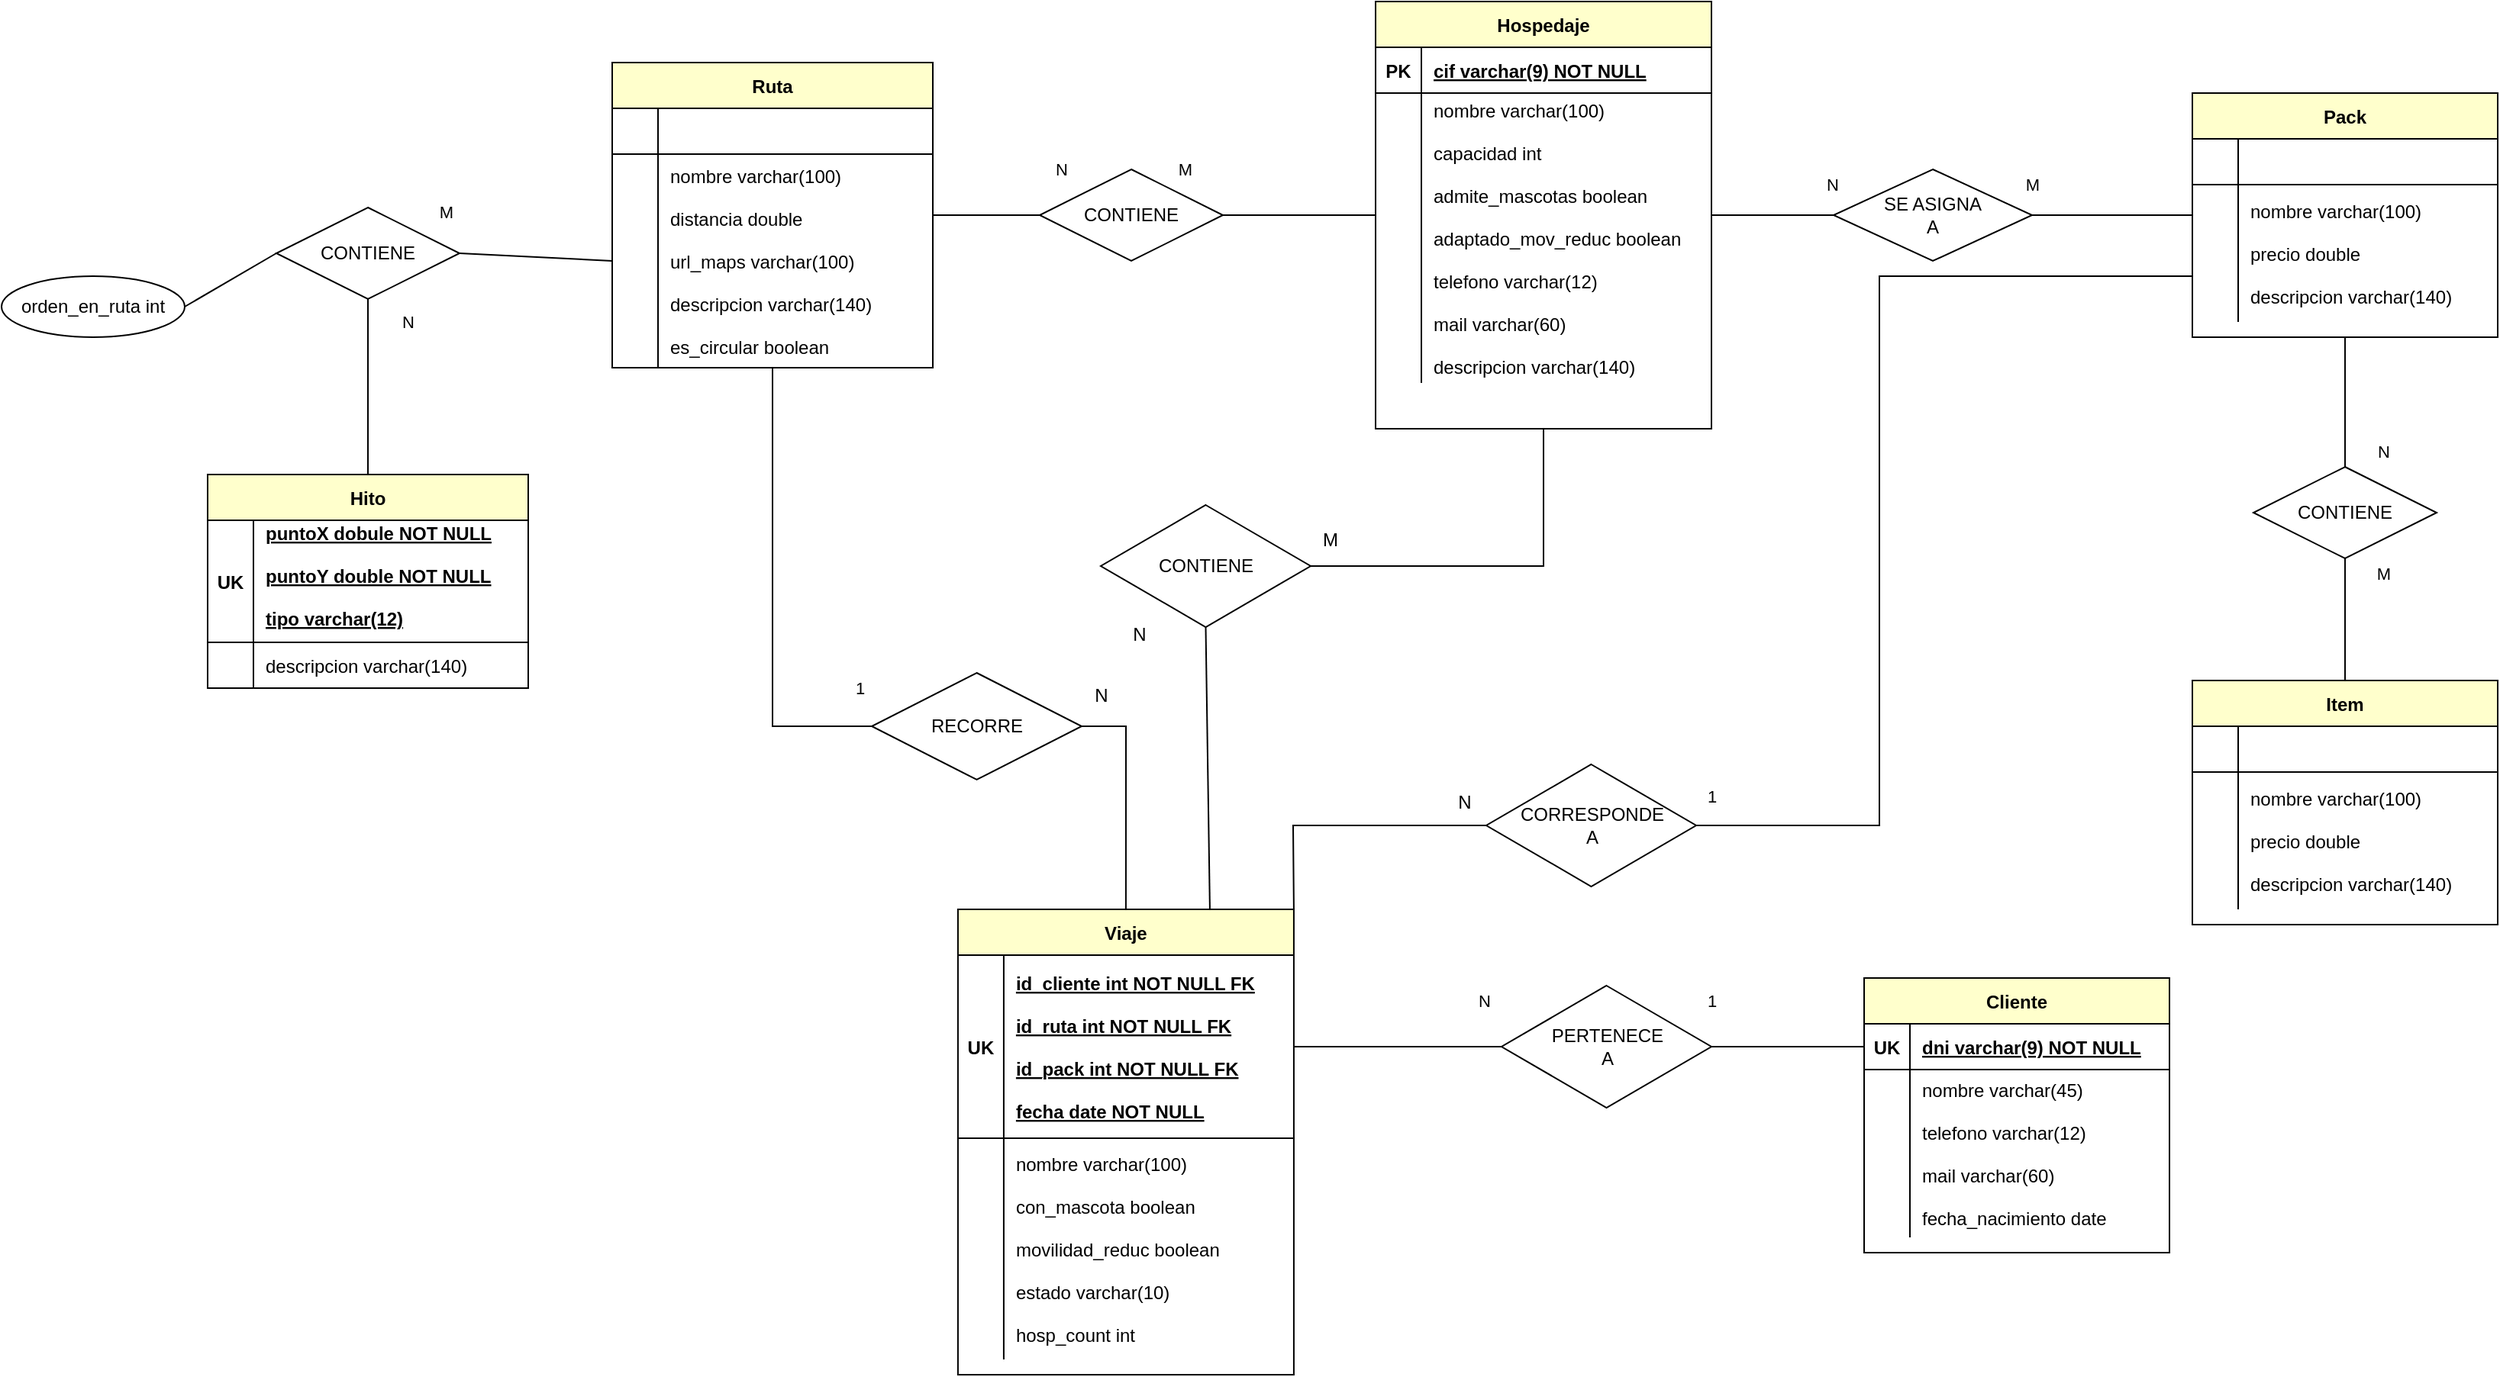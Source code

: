 <mxfile version="26.2.12">
  <diagram id="R2lEEEUBdFMjLlhIrx00" name="Page-1">
    <mxGraphModel dx="2040" dy="2210" grid="1" gridSize="10" guides="1" tooltips="1" connect="1" arrows="1" fold="1" page="1" pageScale="1" pageWidth="850" pageHeight="1100" math="0" shadow="0" extFonts="Permanent Marker^https://fonts.googleapis.com/css?family=Permanent+Marker">
      <root>
        <mxCell id="0" />
        <mxCell id="1" parent="0" />
        <mxCell id="Zo_2bjMGARa7aGYyb3JN-71" value="Cliente" style="shape=table;startSize=30;container=1;collapsible=1;childLayout=tableLayout;fixedRows=1;rowLines=0;fontStyle=1;align=center;resizeLast=1;fillColor=#FFFFCC;" parent="1" vertex="1">
          <mxGeometry x="1250" y="-440" width="200" height="180" as="geometry">
            <mxRectangle x="770" y="560" width="80" height="30" as="alternateBounds" />
          </mxGeometry>
        </mxCell>
        <mxCell id="Zo_2bjMGARa7aGYyb3JN-72" value="" style="shape=partialRectangle;collapsible=0;dropTarget=0;pointerEvents=0;fillColor=none;points=[[0,0.5],[1,0.5]];portConstraint=eastwest;top=0;left=0;right=0;bottom=1;" parent="Zo_2bjMGARa7aGYyb3JN-71" vertex="1">
          <mxGeometry y="30" width="200" height="30" as="geometry" />
        </mxCell>
        <mxCell id="Zo_2bjMGARa7aGYyb3JN-73" value="UK" style="shape=partialRectangle;overflow=hidden;connectable=0;fillColor=none;top=0;left=0;bottom=0;right=0;fontStyle=1;" parent="Zo_2bjMGARa7aGYyb3JN-72" vertex="1">
          <mxGeometry width="30" height="30" as="geometry">
            <mxRectangle width="30" height="30" as="alternateBounds" />
          </mxGeometry>
        </mxCell>
        <mxCell id="Zo_2bjMGARa7aGYyb3JN-74" value="dni varchar(9) NOT NULL" style="shape=partialRectangle;overflow=hidden;connectable=0;fillColor=none;top=0;left=0;bottom=0;right=0;align=left;spacingLeft=6;fontStyle=5;" parent="Zo_2bjMGARa7aGYyb3JN-72" vertex="1">
          <mxGeometry x="30" width="170" height="30" as="geometry">
            <mxRectangle width="170" height="30" as="alternateBounds" />
          </mxGeometry>
        </mxCell>
        <mxCell id="Zo_2bjMGARa7aGYyb3JN-75" value="" style="shape=partialRectangle;collapsible=0;dropTarget=0;pointerEvents=0;fillColor=none;points=[[0,0.5],[1,0.5]];portConstraint=eastwest;top=0;left=0;right=0;bottom=0;" parent="Zo_2bjMGARa7aGYyb3JN-71" vertex="1">
          <mxGeometry y="60" width="200" height="110" as="geometry" />
        </mxCell>
        <mxCell id="Zo_2bjMGARa7aGYyb3JN-76" value="" style="shape=partialRectangle;overflow=hidden;connectable=0;fillColor=none;top=0;left=0;bottom=0;right=0;" parent="Zo_2bjMGARa7aGYyb3JN-75" vertex="1">
          <mxGeometry width="30" height="110" as="geometry">
            <mxRectangle width="30" height="110" as="alternateBounds" />
          </mxGeometry>
        </mxCell>
        <mxCell id="Zo_2bjMGARa7aGYyb3JN-77" value="nombre varchar(45)&#xa;&#xa;telefono varchar(12)&#xa;&#xa;mail varchar(60)&#xa;&#xa;fecha_nacimiento date" style="shape=partialRectangle;overflow=hidden;connectable=0;fillColor=none;top=0;left=0;bottom=0;right=0;align=left;spacingLeft=6;" parent="Zo_2bjMGARa7aGYyb3JN-75" vertex="1">
          <mxGeometry x="30" width="170" height="110" as="geometry">
            <mxRectangle width="170" height="110" as="alternateBounds" />
          </mxGeometry>
        </mxCell>
        <mxCell id="Zo_2bjMGARa7aGYyb3JN-78" value="Hospedaje" style="shape=table;startSize=30;container=1;collapsible=1;childLayout=tableLayout;fixedRows=1;rowLines=0;fontStyle=1;align=center;resizeLast=1;fillColor=#FFFFCC;" parent="1" vertex="1">
          <mxGeometry x="930" y="-1080" width="220" height="280" as="geometry">
            <mxRectangle x="565" y="80" width="100" height="30" as="alternateBounds" />
          </mxGeometry>
        </mxCell>
        <mxCell id="Zo_2bjMGARa7aGYyb3JN-79" value="" style="shape=partialRectangle;collapsible=0;dropTarget=0;pointerEvents=0;fillColor=none;points=[[0,0.5],[1,0.5]];portConstraint=eastwest;top=0;left=0;right=0;bottom=1;" parent="Zo_2bjMGARa7aGYyb3JN-78" vertex="1">
          <mxGeometry y="30" width="220" height="30" as="geometry" />
        </mxCell>
        <mxCell id="Zo_2bjMGARa7aGYyb3JN-80" value="PK" style="shape=partialRectangle;overflow=hidden;connectable=0;fillColor=none;top=0;left=0;bottom=0;right=0;fontStyle=1;" parent="Zo_2bjMGARa7aGYyb3JN-79" vertex="1">
          <mxGeometry width="30" height="30" as="geometry">
            <mxRectangle width="30" height="30" as="alternateBounds" />
          </mxGeometry>
        </mxCell>
        <mxCell id="Zo_2bjMGARa7aGYyb3JN-81" value="cif varchar(9) NOT NULL" style="shape=partialRectangle;overflow=hidden;connectable=0;fillColor=none;top=0;left=0;bottom=0;right=0;align=left;spacingLeft=6;fontStyle=5;" parent="Zo_2bjMGARa7aGYyb3JN-79" vertex="1">
          <mxGeometry x="30" width="190" height="30" as="geometry">
            <mxRectangle width="190" height="30" as="alternateBounds" />
          </mxGeometry>
        </mxCell>
        <mxCell id="Zo_2bjMGARa7aGYyb3JN-82" value="" style="shape=partialRectangle;collapsible=0;dropTarget=0;pointerEvents=0;fillColor=none;points=[[0,0.5],[1,0.5]];portConstraint=eastwest;top=0;left=0;right=0;bottom=0;" parent="Zo_2bjMGARa7aGYyb3JN-78" vertex="1">
          <mxGeometry y="60" width="220" height="190" as="geometry" />
        </mxCell>
        <mxCell id="Zo_2bjMGARa7aGYyb3JN-83" value="" style="shape=partialRectangle;overflow=hidden;connectable=0;fillColor=none;top=0;left=0;bottom=0;right=0;" parent="Zo_2bjMGARa7aGYyb3JN-82" vertex="1">
          <mxGeometry width="30" height="190" as="geometry">
            <mxRectangle width="30" height="190" as="alternateBounds" />
          </mxGeometry>
        </mxCell>
        <mxCell id="Zo_2bjMGARa7aGYyb3JN-84" value="nombre varchar(100)&#xa;&#xa;capacidad int&#xa;&#xa;admite_mascotas boolean&#xa;&#xa;adaptado_mov_reduc boolean&#xa;&#xa;telefono varchar(12)&#xa;&#xa;mail varchar(60)&#xa;&#xa;descripcion varchar(140)" style="shape=partialRectangle;overflow=hidden;connectable=0;fillColor=none;top=0;left=0;bottom=0;right=0;align=left;spacingLeft=6;" parent="Zo_2bjMGARa7aGYyb3JN-82" vertex="1">
          <mxGeometry x="30" width="190" height="190" as="geometry">
            <mxRectangle width="190" height="190" as="alternateBounds" />
          </mxGeometry>
        </mxCell>
        <mxCell id="Zo_2bjMGARa7aGYyb3JN-85" value="Ruta" style="shape=table;startSize=30;container=1;collapsible=1;childLayout=tableLayout;fixedRows=1;rowLines=0;fontStyle=1;align=center;resizeLast=1;fillColor=#FFFFCC;" parent="1" vertex="1">
          <mxGeometry x="430" y="-1040" width="210" height="200" as="geometry">
            <mxRectangle x="80" y="80" width="70" height="30" as="alternateBounds" />
          </mxGeometry>
        </mxCell>
        <mxCell id="Zo_2bjMGARa7aGYyb3JN-86" value="" style="shape=partialRectangle;collapsible=0;dropTarget=0;pointerEvents=0;fillColor=none;points=[[0,0.5],[1,0.5]];portConstraint=eastwest;top=0;left=0;right=0;bottom=1;" parent="Zo_2bjMGARa7aGYyb3JN-85" vertex="1">
          <mxGeometry y="30" width="210" height="30" as="geometry" />
        </mxCell>
        <mxCell id="Zo_2bjMGARa7aGYyb3JN-87" value="" style="shape=partialRectangle;overflow=hidden;connectable=0;fillColor=none;top=0;left=0;bottom=0;right=0;fontStyle=1;" parent="Zo_2bjMGARa7aGYyb3JN-86" vertex="1">
          <mxGeometry width="30" height="30" as="geometry">
            <mxRectangle width="30" height="30" as="alternateBounds" />
          </mxGeometry>
        </mxCell>
        <mxCell id="Zo_2bjMGARa7aGYyb3JN-88" value="" style="shape=partialRectangle;overflow=hidden;connectable=0;fillColor=none;top=0;left=0;bottom=0;right=0;align=left;spacingLeft=6;fontStyle=5;" parent="Zo_2bjMGARa7aGYyb3JN-86" vertex="1">
          <mxGeometry x="30" width="180" height="30" as="geometry">
            <mxRectangle width="180" height="30" as="alternateBounds" />
          </mxGeometry>
        </mxCell>
        <mxCell id="Zo_2bjMGARa7aGYyb3JN-89" value="" style="shape=partialRectangle;collapsible=0;dropTarget=0;pointerEvents=0;fillColor=none;points=[[0,0.5],[1,0.5]];portConstraint=eastwest;top=0;left=0;right=0;bottom=0;" parent="Zo_2bjMGARa7aGYyb3JN-85" vertex="1">
          <mxGeometry y="60" width="210" height="140" as="geometry" />
        </mxCell>
        <mxCell id="Zo_2bjMGARa7aGYyb3JN-90" value="" style="shape=partialRectangle;overflow=hidden;connectable=0;fillColor=none;top=0;left=0;bottom=0;right=0;" parent="Zo_2bjMGARa7aGYyb3JN-89" vertex="1">
          <mxGeometry width="30" height="140" as="geometry">
            <mxRectangle width="30" height="140" as="alternateBounds" />
          </mxGeometry>
        </mxCell>
        <mxCell id="Zo_2bjMGARa7aGYyb3JN-91" value="nombre varchar(100)&#xa;&#xa;distancia double&#xa;&#xa;url_maps varchar(100)&#xa;&#xa;descripcion varchar(140)&#xa;&#xa;es_circular boolean" style="shape=partialRectangle;overflow=hidden;connectable=0;fillColor=none;top=0;left=0;bottom=0;right=0;align=left;spacingLeft=6;" parent="Zo_2bjMGARa7aGYyb3JN-89" vertex="1">
          <mxGeometry x="30" width="180" height="140" as="geometry">
            <mxRectangle width="180" height="140" as="alternateBounds" />
          </mxGeometry>
        </mxCell>
        <mxCell id="Zo_2bjMGARa7aGYyb3JN-92" value="Item" style="shape=table;startSize=30;container=1;collapsible=1;childLayout=tableLayout;fixedRows=1;rowLines=0;fontStyle=1;align=center;resizeLast=1;fillColor=#FFFFCC;" parent="1" vertex="1">
          <mxGeometry x="1465" y="-635" width="200" height="160" as="geometry">
            <mxRectangle x="1115" y="400" width="60" height="30" as="alternateBounds" />
          </mxGeometry>
        </mxCell>
        <mxCell id="Zo_2bjMGARa7aGYyb3JN-93" value="" style="shape=partialRectangle;collapsible=0;dropTarget=0;pointerEvents=0;fillColor=none;points=[[0,0.5],[1,0.5]];portConstraint=eastwest;top=0;left=0;right=0;bottom=1;" parent="Zo_2bjMGARa7aGYyb3JN-92" vertex="1">
          <mxGeometry y="30" width="200" height="30" as="geometry" />
        </mxCell>
        <mxCell id="Zo_2bjMGARa7aGYyb3JN-94" value="" style="shape=partialRectangle;overflow=hidden;connectable=0;fillColor=none;top=0;left=0;bottom=0;right=0;fontStyle=1;" parent="Zo_2bjMGARa7aGYyb3JN-93" vertex="1">
          <mxGeometry width="30" height="30" as="geometry">
            <mxRectangle width="30" height="30" as="alternateBounds" />
          </mxGeometry>
        </mxCell>
        <mxCell id="Zo_2bjMGARa7aGYyb3JN-95" value="" style="shape=partialRectangle;overflow=hidden;connectable=0;fillColor=none;top=0;left=0;bottom=0;right=0;align=left;spacingLeft=6;fontStyle=5;" parent="Zo_2bjMGARa7aGYyb3JN-93" vertex="1">
          <mxGeometry x="30" width="170" height="30" as="geometry">
            <mxRectangle width="170" height="30" as="alternateBounds" />
          </mxGeometry>
        </mxCell>
        <mxCell id="Zo_2bjMGARa7aGYyb3JN-96" value="" style="shape=partialRectangle;collapsible=0;dropTarget=0;pointerEvents=0;fillColor=none;points=[[0,0.5],[1,0.5]];portConstraint=eastwest;top=0;left=0;right=0;bottom=0;" parent="Zo_2bjMGARa7aGYyb3JN-92" vertex="1">
          <mxGeometry y="60" width="200" height="90" as="geometry" />
        </mxCell>
        <mxCell id="Zo_2bjMGARa7aGYyb3JN-97" value="" style="shape=partialRectangle;overflow=hidden;connectable=0;fillColor=none;top=0;left=0;bottom=0;right=0;" parent="Zo_2bjMGARa7aGYyb3JN-96" vertex="1">
          <mxGeometry width="30" height="90" as="geometry">
            <mxRectangle width="30" height="90" as="alternateBounds" />
          </mxGeometry>
        </mxCell>
        <mxCell id="Zo_2bjMGARa7aGYyb3JN-98" value="nombre varchar(100)&#xa;&#xa;precio double&#xa;&#xa;descripcion varchar(140)" style="shape=partialRectangle;overflow=hidden;connectable=0;fillColor=none;top=0;left=0;bottom=0;right=0;align=left;spacingLeft=6;" parent="Zo_2bjMGARa7aGYyb3JN-96" vertex="1">
          <mxGeometry x="30" width="170" height="90" as="geometry">
            <mxRectangle width="170" height="90" as="alternateBounds" />
          </mxGeometry>
        </mxCell>
        <mxCell id="Zo_2bjMGARa7aGYyb3JN-99" value="Pack" style="shape=table;startSize=30;container=1;collapsible=1;childLayout=tableLayout;fixedRows=1;rowLines=0;fontStyle=1;align=center;resizeLast=1;fillColor=#FFFFCC;" parent="1" vertex="1">
          <mxGeometry x="1465" y="-1020" width="200" height="160" as="geometry">
            <mxRectangle x="1040" y="80" width="70" height="30" as="alternateBounds" />
          </mxGeometry>
        </mxCell>
        <mxCell id="Zo_2bjMGARa7aGYyb3JN-100" value="" style="shape=partialRectangle;collapsible=0;dropTarget=0;pointerEvents=0;fillColor=none;points=[[0,0.5],[1,0.5]];portConstraint=eastwest;top=0;left=0;right=0;bottom=1;" parent="Zo_2bjMGARa7aGYyb3JN-99" vertex="1">
          <mxGeometry y="30" width="200" height="30" as="geometry" />
        </mxCell>
        <mxCell id="Zo_2bjMGARa7aGYyb3JN-101" value="" style="shape=partialRectangle;overflow=hidden;connectable=0;fillColor=none;top=0;left=0;bottom=0;right=0;fontStyle=1;" parent="Zo_2bjMGARa7aGYyb3JN-100" vertex="1">
          <mxGeometry width="30" height="30" as="geometry">
            <mxRectangle width="30" height="30" as="alternateBounds" />
          </mxGeometry>
        </mxCell>
        <mxCell id="Zo_2bjMGARa7aGYyb3JN-102" value="" style="shape=partialRectangle;overflow=hidden;connectable=0;fillColor=none;top=0;left=0;bottom=0;right=0;align=left;spacingLeft=6;fontStyle=5;" parent="Zo_2bjMGARa7aGYyb3JN-100" vertex="1">
          <mxGeometry x="30" width="170" height="30" as="geometry">
            <mxRectangle width="170" height="30" as="alternateBounds" />
          </mxGeometry>
        </mxCell>
        <mxCell id="Zo_2bjMGARa7aGYyb3JN-103" value="" style="shape=partialRectangle;collapsible=0;dropTarget=0;pointerEvents=0;fillColor=none;points=[[0,0.5],[1,0.5]];portConstraint=eastwest;top=0;left=0;right=0;bottom=0;" parent="Zo_2bjMGARa7aGYyb3JN-99" vertex="1">
          <mxGeometry y="60" width="200" height="90" as="geometry" />
        </mxCell>
        <mxCell id="Zo_2bjMGARa7aGYyb3JN-104" value="" style="shape=partialRectangle;overflow=hidden;connectable=0;fillColor=none;top=0;left=0;bottom=0;right=0;" parent="Zo_2bjMGARa7aGYyb3JN-103" vertex="1">
          <mxGeometry width="30" height="90" as="geometry">
            <mxRectangle width="30" height="90" as="alternateBounds" />
          </mxGeometry>
        </mxCell>
        <mxCell id="Zo_2bjMGARa7aGYyb3JN-105" value="nombre varchar(100)&#xa;&#xa;precio double&#xa;&#xa;descripcion varchar(140)" style="shape=partialRectangle;overflow=hidden;connectable=0;fillColor=none;top=0;left=0;bottom=0;right=0;align=left;spacingLeft=6;" parent="Zo_2bjMGARa7aGYyb3JN-103" vertex="1">
          <mxGeometry x="30" width="170" height="90" as="geometry">
            <mxRectangle width="170" height="90" as="alternateBounds" />
          </mxGeometry>
        </mxCell>
        <mxCell id="Zo_2bjMGARa7aGYyb3JN-106" value="Viaje" style="shape=table;startSize=30;container=1;collapsible=1;childLayout=tableLayout;fixedRows=1;rowLines=0;fontStyle=1;align=center;resizeLast=1;fillColor=#FFFFCC;" parent="1" vertex="1">
          <mxGeometry x="656.46" y="-485" width="220" height="305" as="geometry">
            <mxRectangle x="301.46" y="560" width="90" height="30" as="alternateBounds" />
          </mxGeometry>
        </mxCell>
        <mxCell id="Zo_2bjMGARa7aGYyb3JN-107" value="" style="shape=partialRectangle;collapsible=0;dropTarget=0;pointerEvents=0;fillColor=none;points=[[0,0.5],[1,0.5]];portConstraint=eastwest;top=0;left=0;right=0;bottom=1;" parent="Zo_2bjMGARa7aGYyb3JN-106" vertex="1">
          <mxGeometry y="30" width="220" height="120" as="geometry" />
        </mxCell>
        <mxCell id="Zo_2bjMGARa7aGYyb3JN-108" value="UK" style="shape=partialRectangle;overflow=hidden;connectable=0;fillColor=none;top=0;left=0;bottom=0;right=0;fontStyle=1;align=center;" parent="Zo_2bjMGARa7aGYyb3JN-107" vertex="1">
          <mxGeometry width="30" height="120" as="geometry">
            <mxRectangle width="30" height="120" as="alternateBounds" />
          </mxGeometry>
        </mxCell>
        <mxCell id="Zo_2bjMGARa7aGYyb3JN-109" value="id_cliente int NOT NULL FK&#xa;&#xa;id_ruta int NOT NULL FK&#xa;&#xa;id_pack int NOT NULL FK&#xa;&#xa;fecha date NOT NULL" style="shape=partialRectangle;overflow=hidden;connectable=0;fillColor=none;top=0;left=0;bottom=0;right=0;align=left;spacingLeft=6;fontStyle=5;" parent="Zo_2bjMGARa7aGYyb3JN-107" vertex="1">
          <mxGeometry x="30" width="190" height="120" as="geometry">
            <mxRectangle width="190" height="120" as="alternateBounds" />
          </mxGeometry>
        </mxCell>
        <mxCell id="Zo_2bjMGARa7aGYyb3JN-110" value="" style="shape=partialRectangle;collapsible=0;dropTarget=0;pointerEvents=0;fillColor=none;points=[[0,0.5],[1,0.5]];portConstraint=eastwest;top=0;left=0;right=0;bottom=0;" parent="Zo_2bjMGARa7aGYyb3JN-106" vertex="1">
          <mxGeometry y="150" width="220" height="145" as="geometry" />
        </mxCell>
        <mxCell id="Zo_2bjMGARa7aGYyb3JN-111" value="" style="shape=partialRectangle;overflow=hidden;connectable=0;fillColor=none;top=0;left=0;bottom=0;right=0;" parent="Zo_2bjMGARa7aGYyb3JN-110" vertex="1">
          <mxGeometry width="30" height="145" as="geometry">
            <mxRectangle width="30" height="145" as="alternateBounds" />
          </mxGeometry>
        </mxCell>
        <mxCell id="Zo_2bjMGARa7aGYyb3JN-112" value="nombre varchar(100)&#xa;&#xa;con_mascota boolean&#xa;&#xa;movilidad_reduc boolean&#xa;&#xa;estado varchar(10)&#xa;&#xa;hosp_count int" style="shape=partialRectangle;overflow=hidden;connectable=0;fillColor=none;top=0;left=0;bottom=0;right=0;align=left;spacingLeft=6;" parent="Zo_2bjMGARa7aGYyb3JN-110" vertex="1">
          <mxGeometry x="30" width="190" height="145" as="geometry">
            <mxRectangle width="190" height="145" as="alternateBounds" />
          </mxGeometry>
        </mxCell>
        <mxCell id="Zo_2bjMGARa7aGYyb3JN-113" value="" style="endArrow=none;html=1;rounded=0;exitX=1;exitY=0.5;exitDx=0;exitDy=0;entryX=0;entryY=0.5;entryDx=0;entryDy=0;" parent="1" source="Zo_2bjMGARa7aGYyb3JN-85" target="Zo_2bjMGARa7aGYyb3JN-114" edge="1">
          <mxGeometry relative="1" as="geometry">
            <mxPoint x="590" y="-855" as="sourcePoint" />
            <mxPoint x="690" y="-940" as="targetPoint" />
          </mxGeometry>
        </mxCell>
        <mxCell id="Zo_2bjMGARa7aGYyb3JN-117" value="N" style="edgeLabel;html=1;align=center;verticalAlign=middle;resizable=0;points=[];" parent="Zo_2bjMGARa7aGYyb3JN-113" vertex="1" connectable="0">
          <mxGeometry x="0.605" y="2" relative="1" as="geometry">
            <mxPoint x="28" y="-28" as="offset" />
          </mxGeometry>
        </mxCell>
        <mxCell id="Zo_2bjMGARa7aGYyb3JN-114" value="CONTIENE" style="shape=rhombus;perimeter=rhombusPerimeter;whiteSpace=wrap;html=1;align=center;" parent="1" vertex="1">
          <mxGeometry x="710" y="-970" width="120" height="60" as="geometry" />
        </mxCell>
        <mxCell id="Zo_2bjMGARa7aGYyb3JN-115" value="" style="endArrow=none;html=1;rounded=0;exitX=1;exitY=0.5;exitDx=0;exitDy=0;entryX=0;entryY=0.5;entryDx=0;entryDy=0;" parent="1" source="Zo_2bjMGARa7aGYyb3JN-114" target="Zo_2bjMGARa7aGYyb3JN-78" edge="1">
          <mxGeometry relative="1" as="geometry">
            <mxPoint x="850" y="-926.18" as="sourcePoint" />
            <mxPoint x="990" y="-926.18" as="targetPoint" />
          </mxGeometry>
        </mxCell>
        <mxCell id="Zo_2bjMGARa7aGYyb3JN-116" value="M" style="edgeLabel;html=1;align=center;verticalAlign=middle;resizable=0;points=[];" parent="Zo_2bjMGARa7aGYyb3JN-115" vertex="1" connectable="0">
          <mxGeometry x="0.146" y="-2" relative="1" as="geometry">
            <mxPoint x="-83" y="-32" as="offset" />
          </mxGeometry>
        </mxCell>
        <mxCell id="Zo_2bjMGARa7aGYyb3JN-118" value="" style="endArrow=none;html=1;rounded=0;exitX=0.5;exitY=1;exitDx=0;exitDy=0;entryX=0;entryY=0.5;entryDx=0;entryDy=0;" parent="1" source="Zo_2bjMGARa7aGYyb3JN-85" target="g8OAMt3bfgKKUMFk9TZa-1" edge="1">
          <mxGeometry relative="1" as="geometry">
            <mxPoint x="562.5" y="-755" as="sourcePoint" />
            <mxPoint x="697.71" y="-605" as="targetPoint" />
            <Array as="points">
              <mxPoint x="535" y="-605" />
            </Array>
          </mxGeometry>
        </mxCell>
        <mxCell id="Zo_2bjMGARa7aGYyb3JN-119" value="1" style="edgeLabel;html=1;align=center;verticalAlign=middle;resizable=0;points=[];" parent="Zo_2bjMGARa7aGYyb3JN-118" vertex="1" connectable="0">
          <mxGeometry x="0.605" y="2" relative="1" as="geometry">
            <mxPoint x="51" y="-23" as="offset" />
          </mxGeometry>
        </mxCell>
        <mxCell id="Zo_2bjMGARa7aGYyb3JN-121" value="" style="endArrow=none;html=1;rounded=0;entryX=0.5;entryY=1;entryDx=0;entryDy=0;exitX=1;exitY=0.5;exitDx=0;exitDy=0;" parent="1" source="g8OAMt3bfgKKUMFk9TZa-5" target="Zo_2bjMGARa7aGYyb3JN-78" edge="1">
          <mxGeometry relative="1" as="geometry">
            <mxPoint x="920" y="-610" as="sourcePoint" />
            <mxPoint x="977.5" y="-755" as="targetPoint" />
            <Array as="points">
              <mxPoint x="1040" y="-710" />
            </Array>
          </mxGeometry>
        </mxCell>
        <mxCell id="Zo_2bjMGARa7aGYyb3JN-122" value="M" style="edgeLabel;html=1;align=center;verticalAlign=middle;resizable=0;points=[];" parent="Zo_2bjMGARa7aGYyb3JN-121" vertex="1" connectable="0">
          <mxGeometry x="0.146" y="-2" relative="1" as="geometry">
            <mxPoint x="-212" y="5" as="offset" />
          </mxGeometry>
        </mxCell>
        <mxCell id="Zo_2bjMGARa7aGYyb3JN-125" value="" style="endArrow=none;html=1;rounded=0;exitX=1;exitY=0.5;exitDx=0;exitDy=0;entryX=0;entryY=0.5;entryDx=0;entryDy=0;" parent="1" source="Zo_2bjMGARa7aGYyb3JN-78" target="Zo_2bjMGARa7aGYyb3JN-127" edge="1">
          <mxGeometry relative="1" as="geometry">
            <mxPoint x="1100" y="-940" as="sourcePoint" />
            <mxPoint x="1220" y="-940" as="targetPoint" />
          </mxGeometry>
        </mxCell>
        <mxCell id="Zo_2bjMGARa7aGYyb3JN-126" value="N" style="edgeLabel;html=1;align=center;verticalAlign=middle;resizable=0;points=[];" parent="Zo_2bjMGARa7aGYyb3JN-125" vertex="1" connectable="0">
          <mxGeometry x="0.605" y="2" relative="1" as="geometry">
            <mxPoint x="15" y="-18" as="offset" />
          </mxGeometry>
        </mxCell>
        <mxCell id="Zo_2bjMGARa7aGYyb3JN-127" value="SE ASIGNA&lt;div&gt;A&lt;/div&gt;" style="shape=rhombus;perimeter=rhombusPerimeter;whiteSpace=wrap;html=1;align=center;" parent="1" vertex="1">
          <mxGeometry x="1230" y="-970" width="130" height="60" as="geometry" />
        </mxCell>
        <mxCell id="Zo_2bjMGARa7aGYyb3JN-128" value="" style="endArrow=none;html=1;rounded=0;exitX=1;exitY=0.5;exitDx=0;exitDy=0;entryX=0;entryY=0.5;entryDx=0;entryDy=0;" parent="1" source="Zo_2bjMGARa7aGYyb3JN-127" target="Zo_2bjMGARa7aGYyb3JN-99" edge="1">
          <mxGeometry relative="1" as="geometry">
            <mxPoint x="1380" y="-926.18" as="sourcePoint" />
            <mxPoint x="1515" y="-940" as="targetPoint" />
          </mxGeometry>
        </mxCell>
        <mxCell id="Zo_2bjMGARa7aGYyb3JN-129" value="M" style="edgeLabel;html=1;align=center;verticalAlign=middle;resizable=0;points=[];" parent="Zo_2bjMGARa7aGYyb3JN-128" vertex="1" connectable="0">
          <mxGeometry x="0.146" y="-2" relative="1" as="geometry">
            <mxPoint x="-60" y="-22" as="offset" />
          </mxGeometry>
        </mxCell>
        <mxCell id="Zo_2bjMGARa7aGYyb3JN-130" value="CONTIENE" style="shape=rhombus;perimeter=rhombusPerimeter;whiteSpace=wrap;html=1;align=center;" parent="1" vertex="1">
          <mxGeometry x="1505" y="-775" width="120" height="60" as="geometry" />
        </mxCell>
        <mxCell id="Zo_2bjMGARa7aGYyb3JN-133" value="" style="endArrow=none;html=1;rounded=0;exitX=0.5;exitY=0;exitDx=0;exitDy=0;entryX=0.5;entryY=1;entryDx=0;entryDy=0;" parent="1" source="Zo_2bjMGARa7aGYyb3JN-130" target="Zo_2bjMGARa7aGYyb3JN-99" edge="1">
          <mxGeometry relative="1" as="geometry">
            <mxPoint x="1125" y="-855.59" as="sourcePoint" />
            <mxPoint x="1270" y="-855.59" as="targetPoint" />
          </mxGeometry>
        </mxCell>
        <mxCell id="Zo_2bjMGARa7aGYyb3JN-134" value="N" style="edgeLabel;html=1;align=center;verticalAlign=middle;resizable=0;points=[];" parent="Zo_2bjMGARa7aGYyb3JN-133" vertex="1" connectable="0">
          <mxGeometry x="0.605" y="2" relative="1" as="geometry">
            <mxPoint x="27" y="58" as="offset" />
          </mxGeometry>
        </mxCell>
        <mxCell id="Zo_2bjMGARa7aGYyb3JN-135" value="" style="endArrow=none;html=1;rounded=0;exitX=0.5;exitY=1;exitDx=0;exitDy=0;entryX=0.5;entryY=0;entryDx=0;entryDy=0;" parent="1" source="Zo_2bjMGARa7aGYyb3JN-130" target="Zo_2bjMGARa7aGYyb3JN-92" edge="1">
          <mxGeometry relative="1" as="geometry">
            <mxPoint x="1525" y="-765" as="sourcePoint" />
            <mxPoint x="1625" y="-765" as="targetPoint" />
          </mxGeometry>
        </mxCell>
        <mxCell id="Zo_2bjMGARa7aGYyb3JN-136" value="M" style="edgeLabel;html=1;align=center;verticalAlign=middle;resizable=0;points=[];" parent="Zo_2bjMGARa7aGYyb3JN-135" vertex="1" connectable="0">
          <mxGeometry x="0.146" y="-2" relative="1" as="geometry">
            <mxPoint x="27" y="-36" as="offset" />
          </mxGeometry>
        </mxCell>
        <mxCell id="Zo_2bjMGARa7aGYyb3JN-139" value="PERTENECE&lt;div&gt;A&lt;/div&gt;" style="shape=rhombus;perimeter=rhombusPerimeter;whiteSpace=wrap;html=1;align=center;" parent="1" vertex="1">
          <mxGeometry x="1012.5" y="-435" width="137.5" height="80" as="geometry" />
        </mxCell>
        <mxCell id="Zo_2bjMGARa7aGYyb3JN-140" value="" style="endArrow=none;html=1;rounded=0;exitX=0;exitY=0.5;exitDx=0;exitDy=0;entryX=1;entryY=0.5;entryDx=0;entryDy=0;" parent="1" source="Zo_2bjMGARa7aGYyb3JN-139" target="Zo_2bjMGARa7aGYyb3JN-107" edge="1">
          <mxGeometry relative="1" as="geometry">
            <mxPoint x="765.87" y="-85" as="sourcePoint" />
            <mxPoint x="765.87" y="-165" as="targetPoint" />
          </mxGeometry>
        </mxCell>
        <mxCell id="Zo_2bjMGARa7aGYyb3JN-141" value="N" style="edgeLabel;html=1;align=center;verticalAlign=middle;resizable=0;points=[];" parent="Zo_2bjMGARa7aGYyb3JN-140" vertex="1" connectable="0">
          <mxGeometry x="0.605" y="2" relative="1" as="geometry">
            <mxPoint x="97" y="-32" as="offset" />
          </mxGeometry>
        </mxCell>
        <mxCell id="Zo_2bjMGARa7aGYyb3JN-142" value="" style="endArrow=none;html=1;rounded=0;exitX=0;exitY=0.5;exitDx=0;exitDy=0;entryX=1;entryY=0.5;entryDx=0;entryDy=0;" parent="1" source="Zo_2bjMGARa7aGYyb3JN-72" target="Zo_2bjMGARa7aGYyb3JN-139" edge="1">
          <mxGeometry relative="1" as="geometry">
            <mxPoint x="765.87" y="45" as="sourcePoint" />
            <mxPoint x="765.87" y="-35" as="targetPoint" />
          </mxGeometry>
        </mxCell>
        <mxCell id="Zo_2bjMGARa7aGYyb3JN-143" value="1" style="edgeLabel;html=1;align=center;verticalAlign=middle;resizable=0;points=[];" parent="Zo_2bjMGARa7aGYyb3JN-142" vertex="1" connectable="0">
          <mxGeometry x="0.605" y="2" relative="1" as="geometry">
            <mxPoint x="-20" y="-32" as="offset" />
          </mxGeometry>
        </mxCell>
        <mxCell id="Zo_2bjMGARa7aGYyb3JN-145" value="" style="endArrow=none;html=1;rounded=0;exitX=1;exitY=0.5;exitDx=0;exitDy=0;entryX=0;entryY=0.75;entryDx=0;entryDy=0;" parent="1" source="g8OAMt3bfgKKUMFk9TZa-2" target="Zo_2bjMGARa7aGYyb3JN-99" edge="1">
          <mxGeometry relative="1" as="geometry">
            <mxPoint x="945" y="-540" as="sourcePoint" />
            <mxPoint x="1150" y="-755" as="targetPoint" />
            <Array as="points">
              <mxPoint x="1260" y="-540" />
              <mxPoint x="1260" y="-900" />
            </Array>
          </mxGeometry>
        </mxCell>
        <mxCell id="Zo_2bjMGARa7aGYyb3JN-146" value="1" style="edgeLabel;html=1;align=center;verticalAlign=middle;resizable=0;points=[];" parent="Zo_2bjMGARa7aGYyb3JN-145" vertex="1" connectable="0">
          <mxGeometry x="0.146" y="-2" relative="1" as="geometry">
            <mxPoint x="-112" y="253" as="offset" />
          </mxGeometry>
        </mxCell>
        <mxCell id="g8OAMt3bfgKKUMFk9TZa-11" style="edgeStyle=orthogonalEdgeStyle;rounded=0;orthogonalLoop=1;jettySize=auto;html=1;exitX=1;exitY=0.5;exitDx=0;exitDy=0;entryX=0.5;entryY=0;entryDx=0;entryDy=0;endArrow=none;startFill=0;" parent="1" source="g8OAMt3bfgKKUMFk9TZa-1" target="Zo_2bjMGARa7aGYyb3JN-106" edge="1">
          <mxGeometry relative="1" as="geometry" />
        </mxCell>
        <mxCell id="g8OAMt3bfgKKUMFk9TZa-1" value="RECORRE" style="shape=rhombus;perimeter=rhombusPerimeter;whiteSpace=wrap;html=1;align=center;" parent="1" vertex="1">
          <mxGeometry x="600" y="-640" width="137.5" height="70" as="geometry" />
        </mxCell>
        <mxCell id="g8OAMt3bfgKKUMFk9TZa-3" value="" style="endArrow=none;html=1;rounded=0;exitX=1;exitY=0;exitDx=0;exitDy=0;entryX=0;entryY=0.5;entryDx=0;entryDy=0;" parent="1" source="Zo_2bjMGARa7aGYyb3JN-106" target="g8OAMt3bfgKKUMFk9TZa-2" edge="1">
          <mxGeometry relative="1" as="geometry">
            <mxPoint x="800.835" y="-585" as="sourcePoint" />
            <mxPoint x="1465" y="-900" as="targetPoint" />
            <Array as="points">
              <mxPoint x="876" y="-540" />
            </Array>
          </mxGeometry>
        </mxCell>
        <mxCell id="g8OAMt3bfgKKUMFk9TZa-2" value="CORRESPONDE&lt;div&gt;A&lt;/div&gt;" style="shape=rhombus;perimeter=rhombusPerimeter;whiteSpace=wrap;html=1;align=center;" parent="1" vertex="1">
          <mxGeometry x="1002.5" y="-580" width="137.5" height="80" as="geometry" />
        </mxCell>
        <mxCell id="g8OAMt3bfgKKUMFk9TZa-6" value="" style="endArrow=none;html=1;rounded=0;exitX=0.75;exitY=0;exitDx=0;exitDy=0;entryX=0.5;entryY=1;entryDx=0;entryDy=0;" parent="1" source="Zo_2bjMGARa7aGYyb3JN-106" target="g8OAMt3bfgKKUMFk9TZa-5" edge="1">
          <mxGeometry relative="1" as="geometry">
            <mxPoint x="821" y="-485" as="sourcePoint" />
            <mxPoint x="820" y="-580" as="targetPoint" />
          </mxGeometry>
        </mxCell>
        <mxCell id="g8OAMt3bfgKKUMFk9TZa-5" value="CONTIENE" style="shape=rhombus;perimeter=rhombusPerimeter;whiteSpace=wrap;html=1;align=center;" parent="1" vertex="1">
          <mxGeometry x="750" y="-750" width="137.5" height="80" as="geometry" />
        </mxCell>
        <mxCell id="g8OAMt3bfgKKUMFk9TZa-8" value="N" style="text;html=1;align=center;verticalAlign=middle;resizable=0;points=[];autosize=1;strokeColor=none;fillColor=none;" parent="1" vertex="1">
          <mxGeometry x="972.5" y="-570" width="30" height="30" as="geometry" />
        </mxCell>
        <mxCell id="g8OAMt3bfgKKUMFk9TZa-9" value="N" style="text;html=1;align=center;verticalAlign=middle;resizable=0;points=[];autosize=1;strokeColor=none;fillColor=none;" parent="1" vertex="1">
          <mxGeometry x="760" y="-680" width="30" height="30" as="geometry" />
        </mxCell>
        <mxCell id="g8OAMt3bfgKKUMFk9TZa-10" value="M" style="text;html=1;align=center;verticalAlign=middle;resizable=0;points=[];autosize=1;strokeColor=none;fillColor=none;" parent="1" vertex="1">
          <mxGeometry x="885" y="-742" width="30" height="30" as="geometry" />
        </mxCell>
        <mxCell id="g8OAMt3bfgKKUMFk9TZa-13" value="N" style="text;html=1;align=center;verticalAlign=middle;resizable=0;points=[];autosize=1;strokeColor=none;fillColor=none;" parent="1" vertex="1">
          <mxGeometry x="735" y="-640" width="30" height="30" as="geometry" />
        </mxCell>
        <mxCell id="g8OAMt3bfgKKUMFk9TZa-14" value="Hito" style="shape=table;startSize=30;container=1;collapsible=1;childLayout=tableLayout;fixedRows=1;rowLines=0;fontStyle=1;align=center;resizeLast=1;fillColor=#FFFFCC;" parent="1" vertex="1">
          <mxGeometry x="165" y="-770" width="210" height="140.0" as="geometry">
            <mxRectangle x="80" y="80" width="70" height="30" as="alternateBounds" />
          </mxGeometry>
        </mxCell>
        <mxCell id="g8OAMt3bfgKKUMFk9TZa-15" value="" style="shape=partialRectangle;collapsible=0;dropTarget=0;pointerEvents=0;fillColor=none;points=[[0,0.5],[1,0.5]];portConstraint=eastwest;top=0;left=0;right=0;bottom=1;" parent="g8OAMt3bfgKKUMFk9TZa-14" vertex="1">
          <mxGeometry y="30" width="210" height="80" as="geometry" />
        </mxCell>
        <mxCell id="g8OAMt3bfgKKUMFk9TZa-16" value="UK" style="shape=partialRectangle;overflow=hidden;connectable=0;fillColor=none;top=0;left=0;bottom=0;right=0;fontStyle=1;" parent="g8OAMt3bfgKKUMFk9TZa-15" vertex="1">
          <mxGeometry width="30" height="80" as="geometry">
            <mxRectangle width="30" height="80" as="alternateBounds" />
          </mxGeometry>
        </mxCell>
        <mxCell id="g8OAMt3bfgKKUMFk9TZa-17" value="puntoX dobule NOT NULL&#xa;&#xa;puntoY double NOT NULL&#xa;&#xa;tipo varchar(12)&#xa;" style="shape=partialRectangle;overflow=hidden;connectable=0;fillColor=none;top=0;left=0;bottom=0;right=0;align=left;spacingLeft=6;fontStyle=5;" parent="g8OAMt3bfgKKUMFk9TZa-15" vertex="1">
          <mxGeometry x="30" width="180" height="80" as="geometry">
            <mxRectangle width="180" height="80" as="alternateBounds" />
          </mxGeometry>
        </mxCell>
        <mxCell id="g8OAMt3bfgKKUMFk9TZa-18" value="" style="shape=partialRectangle;collapsible=0;dropTarget=0;pointerEvents=0;fillColor=none;points=[[0,0.5],[1,0.5]];portConstraint=eastwest;top=0;left=0;right=0;bottom=0;" parent="g8OAMt3bfgKKUMFk9TZa-14" vertex="1">
          <mxGeometry y="110" width="210" height="30" as="geometry" />
        </mxCell>
        <mxCell id="g8OAMt3bfgKKUMFk9TZa-19" value="" style="shape=partialRectangle;overflow=hidden;connectable=0;fillColor=none;top=0;left=0;bottom=0;right=0;" parent="g8OAMt3bfgKKUMFk9TZa-18" vertex="1">
          <mxGeometry width="30" height="30" as="geometry">
            <mxRectangle width="30" height="30" as="alternateBounds" />
          </mxGeometry>
        </mxCell>
        <mxCell id="g8OAMt3bfgKKUMFk9TZa-20" value="descripcion varchar(140)" style="shape=partialRectangle;overflow=hidden;connectable=0;fillColor=none;top=0;left=0;bottom=0;right=0;align=left;spacingLeft=6;" parent="g8OAMt3bfgKKUMFk9TZa-18" vertex="1">
          <mxGeometry x="30" width="180" height="30" as="geometry">
            <mxRectangle width="180" height="30" as="alternateBounds" />
          </mxGeometry>
        </mxCell>
        <mxCell id="g8OAMt3bfgKKUMFk9TZa-21" value="" style="endArrow=none;html=1;rounded=0;exitX=0.5;exitY=0;exitDx=0;exitDy=0;entryX=0.5;entryY=1;entryDx=0;entryDy=0;" parent="1" source="g8OAMt3bfgKKUMFk9TZa-14" target="g8OAMt3bfgKKUMFk9TZa-23" edge="1">
          <mxGeometry relative="1" as="geometry">
            <mxPoint x="150" y="-880" as="sourcePoint" />
            <mxPoint x="200" y="-880" as="targetPoint" />
          </mxGeometry>
        </mxCell>
        <mxCell id="g8OAMt3bfgKKUMFk9TZa-22" value="N" style="edgeLabel;html=1;align=center;verticalAlign=middle;resizable=0;points=[];" parent="g8OAMt3bfgKKUMFk9TZa-21" vertex="1" connectable="0">
          <mxGeometry x="0.605" y="2" relative="1" as="geometry">
            <mxPoint x="28" y="-8" as="offset" />
          </mxGeometry>
        </mxCell>
        <mxCell id="g8OAMt3bfgKKUMFk9TZa-23" value="CONTIENE" style="shape=rhombus;perimeter=rhombusPerimeter;whiteSpace=wrap;html=1;align=center;" parent="1" vertex="1">
          <mxGeometry x="210" y="-945" width="120" height="60" as="geometry" />
        </mxCell>
        <mxCell id="g8OAMt3bfgKKUMFk9TZa-24" value="" style="endArrow=none;html=1;rounded=0;exitX=1;exitY=0.5;exitDx=0;exitDy=0;entryX=0;entryY=0.5;entryDx=0;entryDy=0;" parent="1" source="g8OAMt3bfgKKUMFk9TZa-23" target="Zo_2bjMGARa7aGYyb3JN-89" edge="1">
          <mxGeometry relative="1" as="geometry">
            <mxPoint x="410" y="-920" as="sourcePoint" />
            <mxPoint x="380" y="-910" as="targetPoint" />
          </mxGeometry>
        </mxCell>
        <mxCell id="g8OAMt3bfgKKUMFk9TZa-25" value="M" style="edgeLabel;html=1;align=center;verticalAlign=middle;resizable=0;points=[];" parent="g8OAMt3bfgKKUMFk9TZa-24" vertex="1" connectable="0">
          <mxGeometry x="0.146" y="-2" relative="1" as="geometry">
            <mxPoint x="-67" y="-32" as="offset" />
          </mxGeometry>
        </mxCell>
        <mxCell id="z_nV9xckEZct2pNl-wqP-1" value="" style="endArrow=none;html=1;rounded=0;entryX=0;entryY=0.5;entryDx=0;entryDy=0;exitX=1;exitY=0.5;exitDx=0;exitDy=0;" edge="1" parent="1" source="z_nV9xckEZct2pNl-wqP-2" target="g8OAMt3bfgKKUMFk9TZa-23">
          <mxGeometry width="50" height="50" relative="1" as="geometry">
            <mxPoint x="140" y="-880" as="sourcePoint" />
            <mxPoint x="150" y="-940" as="targetPoint" />
          </mxGeometry>
        </mxCell>
        <mxCell id="z_nV9xckEZct2pNl-wqP-2" value="&lt;span style=&quot;text-align: left; text-wrap-mode: nowrap;&quot;&gt;orden_en_ruta int&lt;/span&gt;" style="ellipse;whiteSpace=wrap;html=1;fillColor=none;" vertex="1" parent="1">
          <mxGeometry x="30" y="-900" width="120" height="40" as="geometry" />
        </mxCell>
      </root>
    </mxGraphModel>
  </diagram>
</mxfile>
